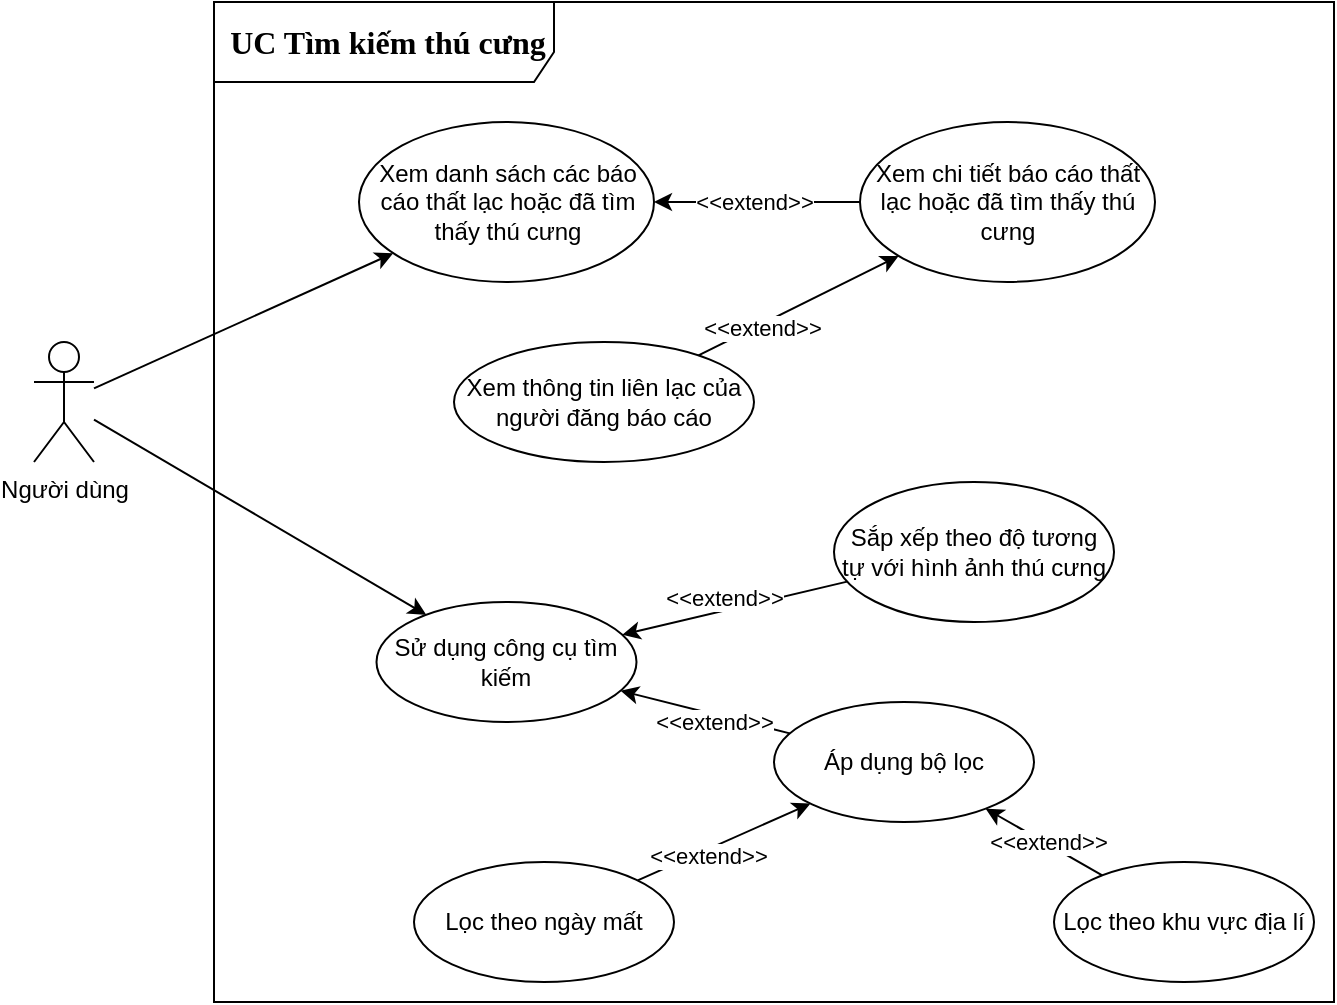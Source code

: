 <mxfile version="27.1.4">
  <diagram name="Page-1" id="Xufyj5xOPzsbBMslaGLk">
    <mxGraphModel dx="778" dy="514" grid="1" gridSize="10" guides="1" tooltips="1" connect="1" arrows="1" fold="1" page="1" pageScale="1" pageWidth="850" pageHeight="1100" math="0" shadow="0">
      <root>
        <mxCell id="0" />
        <mxCell id="1" parent="0" />
        <mxCell id="o0warCvsnycVxg6vD0QN-3" value="Người dùng" style="shape=umlActor;verticalLabelPosition=bottom;verticalAlign=top;html=1;outlineConnect=0;" vertex="1" parent="1">
          <mxGeometry x="290" y="740" width="30" height="60" as="geometry" />
        </mxCell>
        <mxCell id="o0warCvsnycVxg6vD0QN-4" value="Xem danh sách các báo cáo thất lạc hoặc đã tìm thấy thú cưng" style="ellipse;whiteSpace=wrap;html=1;" vertex="1" parent="1">
          <mxGeometry x="452.5" y="630" width="147.5" height="80" as="geometry" />
        </mxCell>
        <mxCell id="o0warCvsnycVxg6vD0QN-5" value="Xem thông tin liên lạc của người đăng báo cáo" style="ellipse;whiteSpace=wrap;html=1;" vertex="1" parent="1">
          <mxGeometry x="500" y="740" width="150" height="60" as="geometry" />
        </mxCell>
        <mxCell id="o0warCvsnycVxg6vD0QN-7" value="" style="endArrow=classic;html=1;rounded=0;" edge="1" parent="1" source="o0warCvsnycVxg6vD0QN-3" target="o0warCvsnycVxg6vD0QN-4">
          <mxGeometry width="50" height="50" relative="1" as="geometry">
            <mxPoint x="650" y="730" as="sourcePoint" />
            <mxPoint x="700" y="680" as="targetPoint" />
          </mxGeometry>
        </mxCell>
        <mxCell id="o0warCvsnycVxg6vD0QN-10" value="&lt;font face=&quot;Times New Roman, serif&quot;&gt;&lt;span style=&quot;font-size: 16px;&quot;&gt;&lt;b&gt;&amp;nbsp;UC Tìm kiếm thú cưng&lt;/b&gt;&lt;/span&gt;&lt;/font&gt;" style="shape=umlFrame;whiteSpace=wrap;html=1;pointerEvents=0;width=170;height=40;align=center;" vertex="1" parent="1">
          <mxGeometry x="380" y="570" width="560" height="500" as="geometry" />
        </mxCell>
        <mxCell id="o0warCvsnycVxg6vD0QN-15" value="Xem chi tiết báo cáo thất lạc hoặc đã tìm thấy thú cưng" style="ellipse;whiteSpace=wrap;html=1;" vertex="1" parent="1">
          <mxGeometry x="703" y="630" width="147.5" height="80" as="geometry" />
        </mxCell>
        <mxCell id="o0warCvsnycVxg6vD0QN-17" value="" style="endArrow=classic;html=1;rounded=0;" edge="1" parent="1" source="o0warCvsnycVxg6vD0QN-15" target="o0warCvsnycVxg6vD0QN-4">
          <mxGeometry width="50" height="50" relative="1" as="geometry">
            <mxPoint x="430" y="767" as="sourcePoint" />
            <mxPoint x="580" y="700" as="targetPoint" />
          </mxGeometry>
        </mxCell>
        <mxCell id="o0warCvsnycVxg6vD0QN-18" value="&amp;lt;&amp;lt;extend&amp;gt;&amp;gt;" style="edgeLabel;html=1;align=center;verticalAlign=middle;resizable=0;points=[];" vertex="1" connectable="0" parent="o0warCvsnycVxg6vD0QN-17">
          <mxGeometry x="-0.441" y="-3" relative="1" as="geometry">
            <mxPoint x="-24" y="3" as="offset" />
          </mxGeometry>
        </mxCell>
        <mxCell id="o0warCvsnycVxg6vD0QN-19" value="" style="endArrow=classic;html=1;rounded=0;" edge="1" parent="1" source="o0warCvsnycVxg6vD0QN-5" target="o0warCvsnycVxg6vD0QN-15">
          <mxGeometry width="50" height="50" relative="1" as="geometry">
            <mxPoint x="610" y="670" as="sourcePoint" />
            <mxPoint x="713" y="670" as="targetPoint" />
          </mxGeometry>
        </mxCell>
        <mxCell id="o0warCvsnycVxg6vD0QN-20" value="&amp;lt;&amp;lt;extend&amp;gt;&amp;gt;" style="edgeLabel;html=1;align=center;verticalAlign=middle;resizable=0;points=[];" vertex="1" connectable="0" parent="o0warCvsnycVxg6vD0QN-19">
          <mxGeometry x="-0.441" y="-3" relative="1" as="geometry">
            <mxPoint x="2" y="-3" as="offset" />
          </mxGeometry>
        </mxCell>
        <mxCell id="o0warCvsnycVxg6vD0QN-22" value="Sử dụng công cụ tìm kiếm" style="ellipse;whiteSpace=wrap;html=1;" vertex="1" parent="1">
          <mxGeometry x="461.25" y="870" width="130" height="60" as="geometry" />
        </mxCell>
        <mxCell id="o0warCvsnycVxg6vD0QN-23" value="" style="endArrow=classic;html=1;rounded=0;" edge="1" parent="1" source="o0warCvsnycVxg6vD0QN-3" target="o0warCvsnycVxg6vD0QN-22">
          <mxGeometry width="50" height="50" relative="1" as="geometry">
            <mxPoint x="360" y="807" as="sourcePoint" />
            <mxPoint x="510" y="740" as="targetPoint" />
          </mxGeometry>
        </mxCell>
        <mxCell id="o0warCvsnycVxg6vD0QN-24" value="Áp dụng bộ lọc" style="ellipse;whiteSpace=wrap;html=1;" vertex="1" parent="1">
          <mxGeometry x="660" y="920" width="130" height="60" as="geometry" />
        </mxCell>
        <mxCell id="o0warCvsnycVxg6vD0QN-25" value="" style="endArrow=classic;html=1;rounded=0;" edge="1" parent="1" source="o0warCvsnycVxg6vD0QN-24" target="o0warCvsnycVxg6vD0QN-22">
          <mxGeometry width="50" height="50" relative="1" as="geometry">
            <mxPoint x="610" y="670" as="sourcePoint" />
            <mxPoint x="713" y="670" as="targetPoint" />
          </mxGeometry>
        </mxCell>
        <mxCell id="o0warCvsnycVxg6vD0QN-26" value="&amp;lt;&amp;lt;extend&amp;gt;&amp;gt;" style="edgeLabel;html=1;align=center;verticalAlign=middle;resizable=0;points=[];" vertex="1" connectable="0" parent="o0warCvsnycVxg6vD0QN-25">
          <mxGeometry x="-0.441" y="-3" relative="1" as="geometry">
            <mxPoint x="-15" y="3" as="offset" />
          </mxGeometry>
        </mxCell>
        <mxCell id="o0warCvsnycVxg6vD0QN-27" value="Lọc theo khu vực địa lí" style="ellipse;whiteSpace=wrap;html=1;" vertex="1" parent="1">
          <mxGeometry x="800" y="1000" width="130" height="60" as="geometry" />
        </mxCell>
        <mxCell id="o0warCvsnycVxg6vD0QN-28" value="Lọc theo ngày mất" style="ellipse;whiteSpace=wrap;html=1;" vertex="1" parent="1">
          <mxGeometry x="480" y="1000" width="130" height="60" as="geometry" />
        </mxCell>
        <mxCell id="o0warCvsnycVxg6vD0QN-29" value="" style="endArrow=classic;html=1;rounded=0;" edge="1" parent="1" source="o0warCvsnycVxg6vD0QN-28" target="o0warCvsnycVxg6vD0QN-24">
          <mxGeometry width="50" height="50" relative="1" as="geometry">
            <mxPoint x="580" y="910" as="sourcePoint" />
            <mxPoint x="647" y="929" as="targetPoint" />
          </mxGeometry>
        </mxCell>
        <mxCell id="o0warCvsnycVxg6vD0QN-30" value="&amp;lt;&amp;lt;extend&amp;gt;&amp;gt;" style="edgeLabel;html=1;align=center;verticalAlign=middle;resizable=0;points=[];" vertex="1" connectable="0" parent="o0warCvsnycVxg6vD0QN-29">
          <mxGeometry x="-0.441" y="-3" relative="1" as="geometry">
            <mxPoint x="9" y="-4" as="offset" />
          </mxGeometry>
        </mxCell>
        <mxCell id="o0warCvsnycVxg6vD0QN-31" value="" style="endArrow=classic;html=1;rounded=0;" edge="1" parent="1" source="o0warCvsnycVxg6vD0QN-27" target="o0warCvsnycVxg6vD0QN-24">
          <mxGeometry width="50" height="50" relative="1" as="geometry">
            <mxPoint x="928" y="890" as="sourcePoint" />
            <mxPoint x="860" y="910" as="targetPoint" />
          </mxGeometry>
        </mxCell>
        <mxCell id="o0warCvsnycVxg6vD0QN-32" value="&amp;lt;&amp;lt;extend&amp;gt;&amp;gt;" style="edgeLabel;html=1;align=center;verticalAlign=middle;resizable=0;points=[];" vertex="1" connectable="0" parent="o0warCvsnycVxg6vD0QN-31">
          <mxGeometry x="-0.441" y="-3" relative="1" as="geometry">
            <mxPoint x="-12" y="-5" as="offset" />
          </mxGeometry>
        </mxCell>
        <mxCell id="o0warCvsnycVxg6vD0QN-33" value="" style="endArrow=classic;html=1;rounded=0;" edge="1" parent="1" source="o0warCvsnycVxg6vD0QN-35" target="o0warCvsnycVxg6vD0QN-22">
          <mxGeometry width="50" height="50" relative="1" as="geometry">
            <mxPoint x="745" y="862" as="sourcePoint" />
            <mxPoint x="660" y="840" as="targetPoint" />
          </mxGeometry>
        </mxCell>
        <mxCell id="o0warCvsnycVxg6vD0QN-34" value="&amp;lt;&amp;lt;extend&amp;gt;&amp;gt;" style="edgeLabel;html=1;align=center;verticalAlign=middle;resizable=0;points=[];" vertex="1" connectable="0" parent="o0warCvsnycVxg6vD0QN-33">
          <mxGeometry x="-0.441" y="-3" relative="1" as="geometry">
            <mxPoint x="-30" y="3" as="offset" />
          </mxGeometry>
        </mxCell>
        <mxCell id="o0warCvsnycVxg6vD0QN-35" value="Sắp xếp theo độ tương tự với hình ảnh thú cưng" style="ellipse;whiteSpace=wrap;html=1;" vertex="1" parent="1">
          <mxGeometry x="690" y="810" width="140" height="70" as="geometry" />
        </mxCell>
      </root>
    </mxGraphModel>
  </diagram>
</mxfile>
